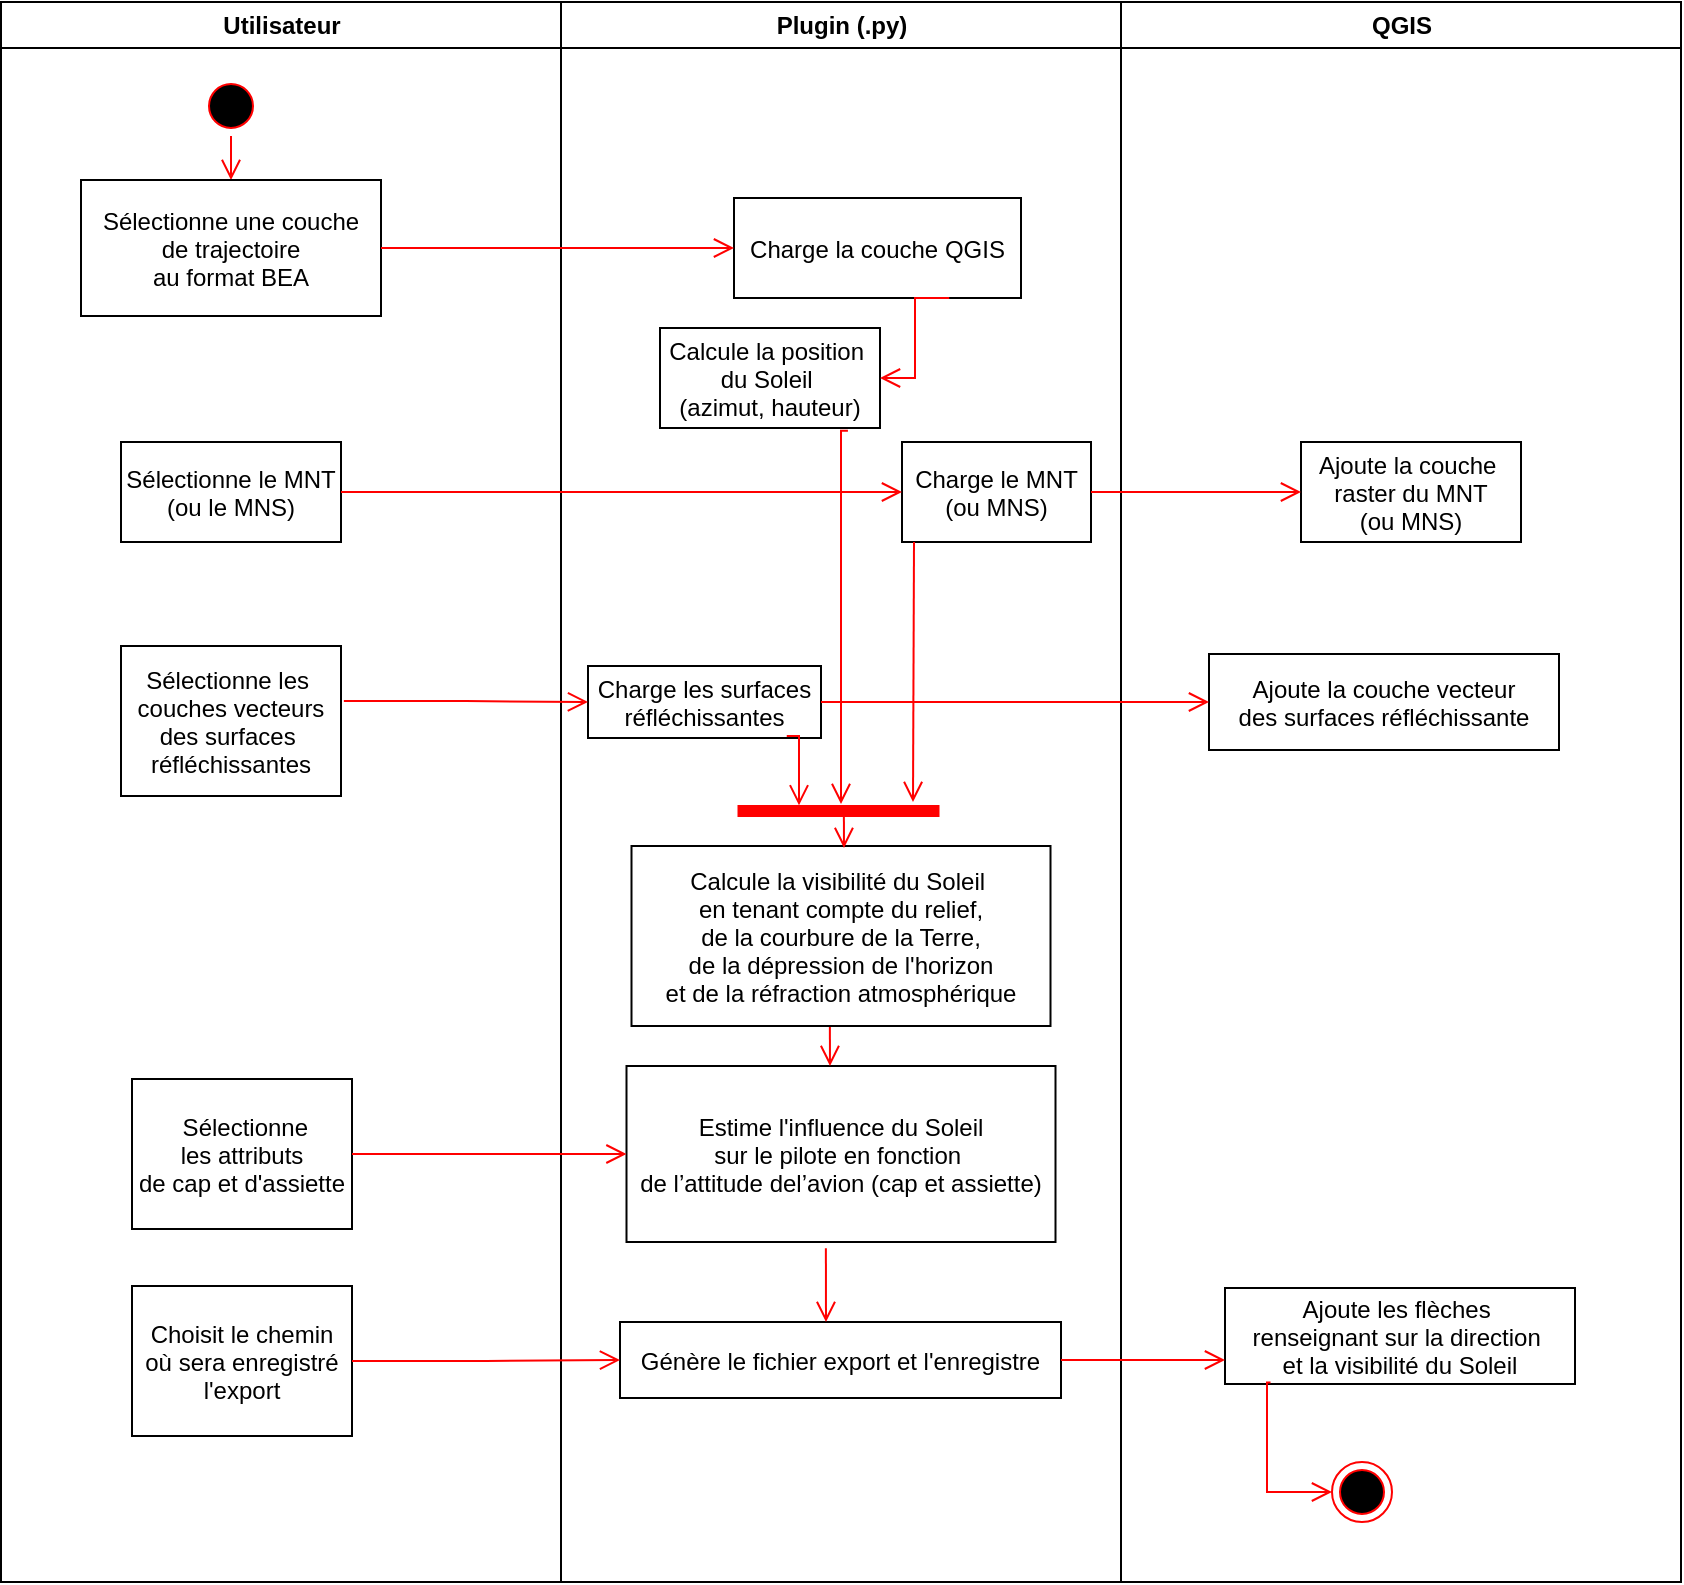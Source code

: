 <mxfile version="25.0.1">
  <diagram name="Page-1" id="e7e014a7-5840-1c2e-5031-d8a46d1fe8dd">
    <mxGraphModel dx="1489" dy="819" grid="1" gridSize="10" guides="1" tooltips="1" connect="1" arrows="1" fold="1" page="1" pageScale="1" pageWidth="1169" pageHeight="826" background="none" math="0" shadow="0">
      <root>
        <mxCell id="0" />
        <mxCell id="1" parent="0" />
        <mxCell id="2" value="Utilisateur" style="swimlane;whiteSpace=wrap" parent="1" vertex="1">
          <mxGeometry x="164.5" y="10" width="280" height="790" as="geometry" />
        </mxCell>
        <mxCell id="5" value="" style="ellipse;shape=startState;fillColor=#000000;strokeColor=#ff0000;" parent="2" vertex="1">
          <mxGeometry x="100" y="37" width="30" height="30" as="geometry" />
        </mxCell>
        <mxCell id="6" value="" style="edgeStyle=elbowEdgeStyle;elbow=horizontal;verticalAlign=bottom;endArrow=open;endSize=8;strokeColor=#FF0000;endFill=1;rounded=0;exitX=0.5;exitY=1;exitDx=0;exitDy=0;" parent="2" source="5" target="7" edge="1">
          <mxGeometry x="100" y="40" as="geometry">
            <mxPoint x="115" y="110" as="targetPoint" />
          </mxGeometry>
        </mxCell>
        <mxCell id="7" value="Sélectionne une couche&#xa;de trajectoire&#xa;au format BEA" style="" parent="2" vertex="1">
          <mxGeometry x="40" y="89" width="150" height="68" as="geometry" />
        </mxCell>
        <mxCell id="8" value="Sélectionne le MNT&#xa;(ou le MNS)" style="" parent="2" vertex="1">
          <mxGeometry x="60" y="220" width="110" height="50" as="geometry" />
        </mxCell>
        <mxCell id="10" value="Sélectionne les &#xa;couches vecteurs&#xa;des surfaces &#xa;réfléchissantes" style="" parent="2" vertex="1">
          <mxGeometry x="60" y="322" width="110" height="75" as="geometry" />
        </mxCell>
        <mxCell id="o1C6gEMfqOJ0pDCVifVL-65" value="Choisit le chemin&#xa;où sera enregistré&#xa;l&#39;export" style="" parent="2" vertex="1">
          <mxGeometry x="65.5" y="642" width="110" height="75" as="geometry" />
        </mxCell>
        <mxCell id="4ZwcyzuAHHSgLeM-BFf_-43" value=" Sélectionne&#xa;les attributs&#xa;de cap et d&#39;assiette" style="" vertex="1" parent="2">
          <mxGeometry x="65.5" y="538.5" width="110" height="75" as="geometry" />
        </mxCell>
        <mxCell id="3" value="Plugin (.py)" style="swimlane;whiteSpace=wrap" parent="1" vertex="1">
          <mxGeometry x="444.5" y="10" width="280" height="790" as="geometry" />
        </mxCell>
        <mxCell id="15" value="Charge la couche QGIS" style="" parent="3" vertex="1">
          <mxGeometry x="86.5" y="98" width="143.5" height="50" as="geometry" />
        </mxCell>
        <mxCell id="16" value="Calcule la position &#xa;du Soleil &#xa;(azimut, hauteur)" style="" parent="3" vertex="1">
          <mxGeometry x="49.5" y="163" width="110" height="50" as="geometry" />
        </mxCell>
        <mxCell id="18" value="Charge le MNT&#xa;(ou MNS)" style="" parent="3" vertex="1">
          <mxGeometry x="170.5" y="220" width="94.5" height="50" as="geometry" />
        </mxCell>
        <mxCell id="o1C6gEMfqOJ0pDCVifVL-44" value="Calcule la visibilité du Soleil &#xa;en tenant compte du relief,&#xa;de la courbure de la Terre,&#xa;de la dépression de l&#39;horizon&#xa;et de la réfraction atmosphérique" style="" parent="3" vertex="1">
          <mxGeometry x="35.25" y="422" width="209.5" height="90" as="geometry" />
        </mxCell>
        <mxCell id="o1C6gEMfqOJ0pDCVifVL-49" value="Estime l&#39;influence du Soleil&#xa;sur le pilote en fonction &#xa;de l’attitude del’avion (cap et assiette)" style="" parent="3" vertex="1">
          <mxGeometry x="32.75" y="532" width="214.5" height="88" as="geometry" />
        </mxCell>
        <mxCell id="o1C6gEMfqOJ0pDCVifVL-52" value="Charge les surfaces&#xa;réfléchissantes" style="" parent="3" vertex="1">
          <mxGeometry x="13.5" y="332" width="116.5" height="36" as="geometry" />
        </mxCell>
        <mxCell id="34" value="" style="whiteSpace=wrap;strokeColor=#FF0000;fillColor=#FF0000;direction=south;" parent="3" vertex="1">
          <mxGeometry x="88.75" y="402" width="100" height="5" as="geometry" />
        </mxCell>
        <mxCell id="o1C6gEMfqOJ0pDCVifVL-64" value="Génère le fichier export et l&#39;enregistre" style="" parent="3" vertex="1">
          <mxGeometry x="29.5" y="660" width="220.5" height="38" as="geometry" />
        </mxCell>
        <mxCell id="o1C6gEMfqOJ0pDCVifVL-72" value="" style="edgeStyle=elbowEdgeStyle;elbow=horizontal;verticalAlign=bottom;endArrow=open;endSize=8;strokeColor=#FF0000;endFill=1;rounded=0;exitX=0.586;exitY=1.036;exitDx=0;exitDy=0;exitPerimeter=0;" parent="3" edge="1">
          <mxGeometry x="40" y="138" as="geometry">
            <mxPoint x="132.357" y="660" as="targetPoint" />
            <mxPoint x="132.447" y="623.168" as="sourcePoint" />
          </mxGeometry>
        </mxCell>
        <mxCell id="o1C6gEMfqOJ0pDCVifVL-74" value="" style="edgeStyle=elbowEdgeStyle;elbow=horizontal;verticalAlign=bottom;endArrow=open;endSize=8;strokeColor=#FF0000;endFill=1;rounded=0;exitX=0.588;exitY=1.005;exitDx=0;exitDy=0;exitPerimeter=0;" parent="3" edge="1">
          <mxGeometry x="-404.5" y="128" as="geometry">
            <mxPoint x="134.357" y="532" as="targetPoint" />
            <mxPoint x="134.436" y="512.45" as="sourcePoint" />
          </mxGeometry>
        </mxCell>
        <mxCell id="o1C6gEMfqOJ0pDCVifVL-77" value="" style="edgeStyle=elbowEdgeStyle;elbow=horizontal;verticalAlign=bottom;endArrow=open;endSize=8;strokeColor=#FF0000;endFill=1;rounded=0;" parent="3" edge="1">
          <mxGeometry x="40" y="138" as="geometry">
            <mxPoint x="176.5" y="400" as="targetPoint" />
            <mxPoint x="176.5" y="270" as="sourcePoint" />
            <Array as="points">
              <mxPoint x="176" y="330" />
            </Array>
          </mxGeometry>
        </mxCell>
        <mxCell id="o1C6gEMfqOJ0pDCVifVL-78" value="" style="edgeStyle=elbowEdgeStyle;elbow=horizontal;verticalAlign=bottom;endArrow=open;endSize=8;strokeColor=#FF0000;endFill=1;rounded=0;exitX=0.636;exitY=1.027;exitDx=0;exitDy=0;exitPerimeter=0;" parent="3" edge="1">
          <mxGeometry x="-404.5" y="128" as="geometry">
            <mxPoint x="140.5" y="401" as="targetPoint" />
            <mxPoint x="143.46" y="214.35" as="sourcePoint" />
            <Array as="points">
              <mxPoint x="140" y="300" />
            </Array>
          </mxGeometry>
        </mxCell>
        <mxCell id="o1C6gEMfqOJ0pDCVifVL-79" value="" style="edgeStyle=elbowEdgeStyle;elbow=horizontal;verticalAlign=bottom;endArrow=open;endSize=8;strokeColor=#FF0000;endFill=1;rounded=0;exitX=0.853;exitY=0.972;exitDx=0;exitDy=0;entryX=-0.067;entryY=0.699;entryDx=0;entryDy=0;entryPerimeter=0;exitPerimeter=0;" parent="3" source="o1C6gEMfqOJ0pDCVifVL-52" target="34" edge="1">
          <mxGeometry x="-849" y="118" as="geometry">
            <mxPoint x="160" y="411" as="targetPoint" />
            <mxPoint x="129" y="224" as="sourcePoint" />
            <Array as="points">
              <mxPoint x="119" y="380" />
            </Array>
          </mxGeometry>
        </mxCell>
        <mxCell id="4ZwcyzuAHHSgLeM-BFf_-41" value="" style="edgeStyle=elbowEdgeStyle;elbow=horizontal;verticalAlign=bottom;endArrow=open;endSize=8;strokeColor=#FF0000;endFill=1;rounded=0;exitX=0.75;exitY=1;exitDx=0;exitDy=0;entryX=1;entryY=0.5;entryDx=0;entryDy=0;" edge="1" parent="3" source="15" target="16">
          <mxGeometry x="40" y="138" as="geometry">
            <mxPoint x="96.5" y="133" as="targetPoint" />
            <mxPoint x="-79.5" y="133" as="sourcePoint" />
          </mxGeometry>
        </mxCell>
        <mxCell id="4" value="QGIS" style="swimlane;whiteSpace=wrap;startSize=23;" parent="1" vertex="1">
          <mxGeometry x="724.5" y="10" width="280" height="790" as="geometry" />
        </mxCell>
        <mxCell id="33" value="Ajoute la couche &#xa;raster du MNT&#xa;(ou MNS)" style="" parent="4" vertex="1">
          <mxGeometry x="90" y="220" width="110" height="50" as="geometry" />
        </mxCell>
        <mxCell id="38" value="" style="ellipse;shape=endState;fillColor=#000000;strokeColor=#ff0000" parent="4" vertex="1">
          <mxGeometry x="105.5" y="730" width="30" height="30" as="geometry" />
        </mxCell>
        <mxCell id="o1C6gEMfqOJ0pDCVifVL-51" value="Ajoute la couche vecteur&#xa;des surfaces réfléchissante" style="" parent="4" vertex="1">
          <mxGeometry x="44" y="326" width="175" height="48" as="geometry" />
        </mxCell>
        <mxCell id="o1C6gEMfqOJ0pDCVifVL-67" value="Ajoute les flèches &#xa;renseignant sur la direction &#xa;et la visibilité du Soleil" style="" parent="4" vertex="1">
          <mxGeometry x="52" y="643" width="175" height="48" as="geometry" />
        </mxCell>
        <mxCell id="o1C6gEMfqOJ0pDCVifVL-71" value="" style="edgeStyle=elbowEdgeStyle;elbow=horizontal;verticalAlign=bottom;endArrow=open;endSize=8;strokeColor=#FF0000;endFill=1;rounded=0;exitX=0.13;exitY=0.985;exitDx=0;exitDy=0;exitPerimeter=0;" parent="4" source="o1C6gEMfqOJ0pDCVifVL-67" target="38" edge="1">
          <mxGeometry x="-240" y="138" as="geometry">
            <mxPoint x="62.5" y="689" as="targetPoint" />
            <mxPoint x="-19.5" y="689" as="sourcePoint" />
            <Array as="points">
              <mxPoint x="73" y="720" />
            </Array>
          </mxGeometry>
        </mxCell>
        <mxCell id="14" value="" style="edgeStyle=elbowEdgeStyle;elbow=horizontal;verticalAlign=bottom;endArrow=open;endSize=8;strokeColor=#FF0000;endFill=1;rounded=0;exitX=1;exitY=0.5;exitDx=0;exitDy=0;" parent="1" source="7" target="15" edge="1">
          <mxGeometry x="484.5" y="148" as="geometry">
            <mxPoint x="499.5" y="100" as="targetPoint" />
            <mxPoint x="360" y="145" as="sourcePoint" />
          </mxGeometry>
        </mxCell>
        <mxCell id="o1C6gEMfqOJ0pDCVifVL-42" value="" style="edgeStyle=elbowEdgeStyle;elbow=horizontal;verticalAlign=bottom;endArrow=open;endSize=8;strokeColor=#FF0000;endFill=1;rounded=0;exitX=1;exitY=0.5;exitDx=0;exitDy=0;entryX=0;entryY=0.5;entryDx=0;entryDy=0;" parent="1" source="8" target="18" edge="1">
          <mxGeometry x="484.5" y="148" as="geometry">
            <mxPoint x="795" y="137" as="targetPoint" />
            <mxPoint x="650" y="137" as="sourcePoint" />
          </mxGeometry>
        </mxCell>
        <mxCell id="o1C6gEMfqOJ0pDCVifVL-43" value="" style="edgeStyle=elbowEdgeStyle;elbow=horizontal;verticalAlign=bottom;endArrow=open;endSize=8;strokeColor=#FF0000;endFill=1;rounded=0;exitX=1;exitY=0.5;exitDx=0;exitDy=0;entryX=0;entryY=0.5;entryDx=0;entryDy=0;" parent="1" source="18" target="33" edge="1">
          <mxGeometry x="484.5" y="148" as="geometry">
            <mxPoint x="603" y="265" as="targetPoint" />
            <mxPoint x="345" y="265" as="sourcePoint" />
          </mxGeometry>
        </mxCell>
        <mxCell id="o1C6gEMfqOJ0pDCVifVL-53" value="" style="edgeStyle=elbowEdgeStyle;elbow=horizontal;verticalAlign=bottom;endArrow=open;endSize=8;strokeColor=#FF0000;endFill=1;rounded=0;exitX=1;exitY=0.5;exitDx=0;exitDy=0;entryX=0;entryY=0.5;entryDx=0;entryDy=0;" parent="1" source="o1C6gEMfqOJ0pDCVifVL-52" target="o1C6gEMfqOJ0pDCVifVL-51" edge="1">
          <mxGeometry x="484.5" y="148" as="geometry">
            <mxPoint x="825" y="265" as="targetPoint" />
            <mxPoint x="713" y="265" as="sourcePoint" />
          </mxGeometry>
        </mxCell>
        <mxCell id="o1C6gEMfqOJ0pDCVifVL-54" value="" style="edgeStyle=elbowEdgeStyle;elbow=horizontal;verticalAlign=bottom;endArrow=open;endSize=8;strokeColor=#FF0000;endFill=1;rounded=0;exitX=1.013;exitY=0.367;exitDx=0;exitDy=0;entryX=0;entryY=0.5;entryDx=0;entryDy=0;exitPerimeter=0;" parent="1" source="10" target="o1C6gEMfqOJ0pDCVifVL-52" edge="1">
          <mxGeometry x="484.5" y="148" as="geometry">
            <mxPoint x="779" y="480" as="targetPoint" />
            <mxPoint x="700" y="480" as="sourcePoint" />
          </mxGeometry>
        </mxCell>
        <mxCell id="o1C6gEMfqOJ0pDCVifVL-66" value="" style="edgeStyle=elbowEdgeStyle;elbow=horizontal;verticalAlign=bottom;endArrow=open;endSize=8;strokeColor=#FF0000;endFill=1;rounded=0;exitX=1;exitY=0.5;exitDx=0;exitDy=0;entryX=0;entryY=0.5;entryDx=0;entryDy=0;" parent="1" source="o1C6gEMfqOJ0pDCVifVL-65" target="o1C6gEMfqOJ0pDCVifVL-64" edge="1">
          <mxGeometry x="484.5" y="148" as="geometry">
            <mxPoint x="470" y="690" as="targetPoint" />
            <mxPoint x="585" y="370" as="sourcePoint" />
          </mxGeometry>
        </mxCell>
        <mxCell id="o1C6gEMfqOJ0pDCVifVL-68" value="" style="edgeStyle=elbowEdgeStyle;elbow=horizontal;verticalAlign=bottom;endArrow=open;endSize=8;strokeColor=#FF0000;endFill=1;rounded=0;entryX=0;entryY=0.75;entryDx=0;entryDy=0;exitX=1;exitY=0.5;exitDx=0;exitDy=0;" parent="1" source="o1C6gEMfqOJ0pDCVifVL-64" target="o1C6gEMfqOJ0pDCVifVL-67" edge="1">
          <mxGeometry x="484.5" y="148" as="geometry">
            <mxPoint x="484" y="699" as="targetPoint" />
            <mxPoint x="690" y="698" as="sourcePoint" />
          </mxGeometry>
        </mxCell>
        <mxCell id="o1C6gEMfqOJ0pDCVifVL-75" value="" style="edgeStyle=elbowEdgeStyle;elbow=horizontal;verticalAlign=bottom;endArrow=open;endSize=8;strokeColor=#FF0000;endFill=1;rounded=0;exitX=0.588;exitY=1.005;exitDx=0;exitDy=0;exitPerimeter=0;" parent="1" edge="1">
          <mxGeometry x="-404.5" y="128" as="geometry">
            <mxPoint x="585.857" y="433" as="targetPoint" />
            <mxPoint x="585.936" y="413.45" as="sourcePoint" />
          </mxGeometry>
        </mxCell>
        <mxCell id="4ZwcyzuAHHSgLeM-BFf_-44" value="" style="edgeStyle=elbowEdgeStyle;elbow=horizontal;verticalAlign=bottom;endArrow=open;endSize=8;strokeColor=#FF0000;endFill=1;rounded=0;exitX=1;exitY=0.5;exitDx=0;exitDy=0;entryX=0;entryY=0.5;entryDx=0;entryDy=0;" edge="1" parent="1" source="4ZwcyzuAHHSgLeM-BFf_-43" target="o1C6gEMfqOJ0pDCVifVL-49">
          <mxGeometry x="40" y="138" as="geometry">
            <mxPoint x="410" y="630" as="targetPoint" />
            <mxPoint x="586.947" y="643.168" as="sourcePoint" />
          </mxGeometry>
        </mxCell>
      </root>
    </mxGraphModel>
  </diagram>
</mxfile>
